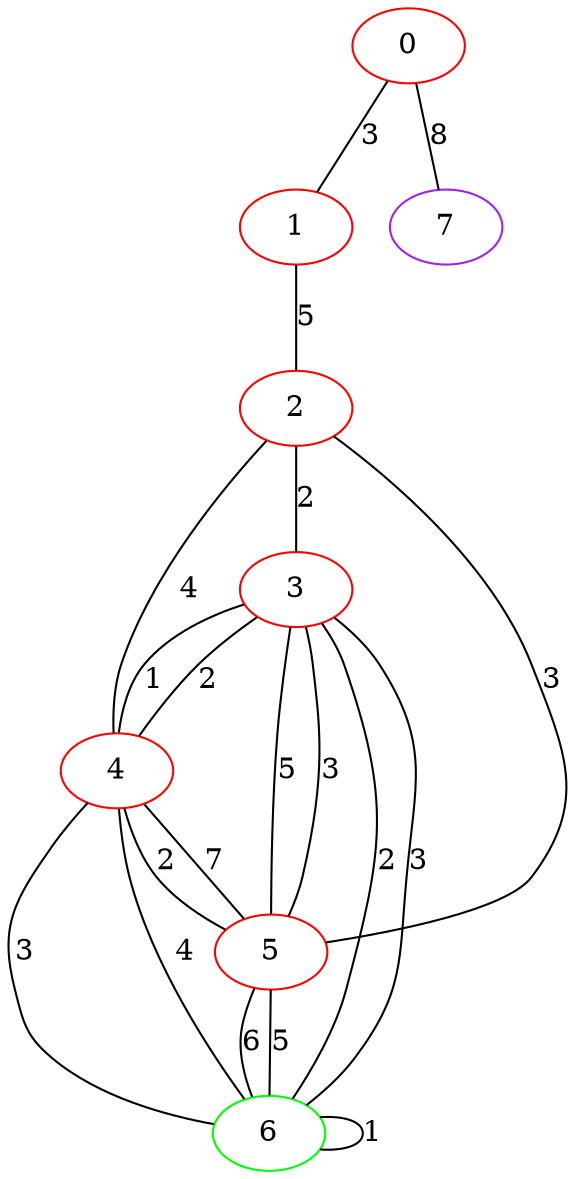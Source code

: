 graph "" {
0 [color=red, weight=1];
1 [color=red, weight=1];
2 [color=red, weight=1];
3 [color=red, weight=1];
4 [color=red, weight=1];
5 [color=red, weight=1];
6 [color=green, weight=2];
7 [color=purple, weight=4];
0 -- 1  [key=0, label=3];
0 -- 7  [key=0, label=8];
1 -- 2  [key=0, label=5];
2 -- 3  [key=0, label=2];
2 -- 4  [key=0, label=4];
2 -- 5  [key=0, label=3];
3 -- 4  [key=0, label=2];
3 -- 4  [key=1, label=1];
3 -- 5  [key=0, label=5];
3 -- 5  [key=1, label=3];
3 -- 6  [key=0, label=2];
3 -- 6  [key=1, label=3];
4 -- 5  [key=0, label=7];
4 -- 5  [key=1, label=2];
4 -- 6  [key=0, label=3];
4 -- 6  [key=1, label=4];
5 -- 6  [key=0, label=5];
5 -- 6  [key=1, label=6];
6 -- 6  [key=0, label=1];
}
